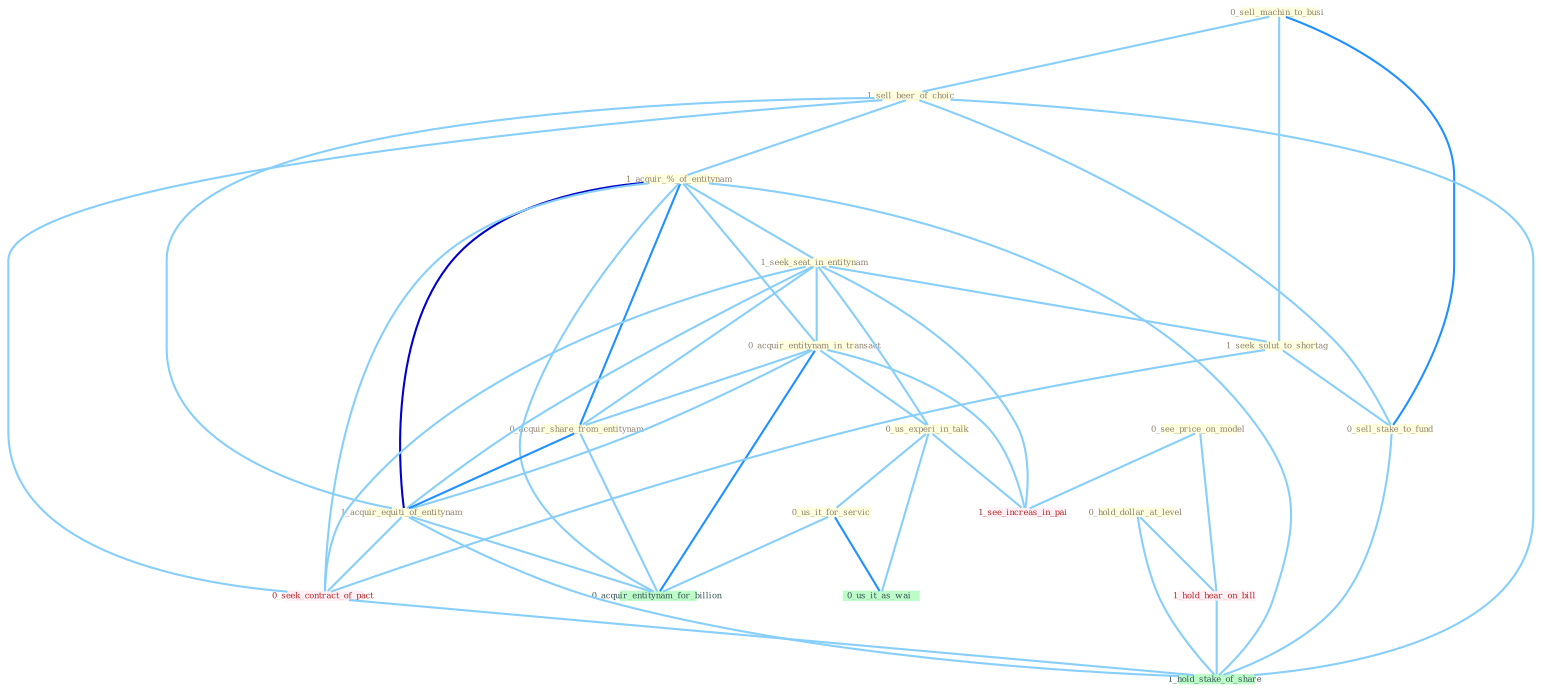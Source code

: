 Graph G{ 
    node
    [shape=polygon,style=filled,width=.5,height=.06,color="#BDFCC9",fixedsize=true,fontsize=4,
    fontcolor="#2f4f4f"];
    {node
    [color="#ffffe0", fontcolor="#8b7d6b"] "0_sell_machin_to_busi " "1_sell_beer_of_choic " "1_acquir_%_of_entitynam " "1_seek_seat_in_entitynam " "0_acquir_entitynam_in_transact " "0_hold_dollar_at_level " "1_seek_solut_to_shortag " "0_us_experi_in_talk " "0_see_price_on_model " "0_sell_stake_to_fund " "0_acquir_share_from_entitynam " "0_us_it_for_servic " "1_acquir_equiti_of_entitynam "}
{node [color="#fff0f5", fontcolor="#b22222"] "0_seek_contract_of_pact " "1_see_increas_in_pai " "1_hold_hear_on_bill "}
edge [color="#B0E2FF"];

	"0_sell_machin_to_busi " -- "1_sell_beer_of_choic " [w="1", color="#87cefa" ];
	"0_sell_machin_to_busi " -- "1_seek_solut_to_shortag " [w="1", color="#87cefa" ];
	"0_sell_machin_to_busi " -- "0_sell_stake_to_fund " [w="2", color="#1e90ff" , len=0.8];
	"1_sell_beer_of_choic " -- "1_acquir_%_of_entitynam " [w="1", color="#87cefa" ];
	"1_sell_beer_of_choic " -- "0_sell_stake_to_fund " [w="1", color="#87cefa" ];
	"1_sell_beer_of_choic " -- "1_acquir_equiti_of_entitynam " [w="1", color="#87cefa" ];
	"1_sell_beer_of_choic " -- "0_seek_contract_of_pact " [w="1", color="#87cefa" ];
	"1_sell_beer_of_choic " -- "1_hold_stake_of_share " [w="1", color="#87cefa" ];
	"1_acquir_%_of_entitynam " -- "1_seek_seat_in_entitynam " [w="1", color="#87cefa" ];
	"1_acquir_%_of_entitynam " -- "0_acquir_entitynam_in_transact " [w="1", color="#87cefa" ];
	"1_acquir_%_of_entitynam " -- "0_acquir_share_from_entitynam " [w="2", color="#1e90ff" , len=0.8];
	"1_acquir_%_of_entitynam " -- "1_acquir_equiti_of_entitynam " [w="3", color="#0000cd" , len=0.6];
	"1_acquir_%_of_entitynam " -- "0_seek_contract_of_pact " [w="1", color="#87cefa" ];
	"1_acquir_%_of_entitynam " -- "0_acquir_entitynam_for_billion " [w="1", color="#87cefa" ];
	"1_acquir_%_of_entitynam " -- "1_hold_stake_of_share " [w="1", color="#87cefa" ];
	"1_seek_seat_in_entitynam " -- "0_acquir_entitynam_in_transact " [w="1", color="#87cefa" ];
	"1_seek_seat_in_entitynam " -- "1_seek_solut_to_shortag " [w="1", color="#87cefa" ];
	"1_seek_seat_in_entitynam " -- "0_us_experi_in_talk " [w="1", color="#87cefa" ];
	"1_seek_seat_in_entitynam " -- "0_acquir_share_from_entitynam " [w="1", color="#87cefa" ];
	"1_seek_seat_in_entitynam " -- "1_acquir_equiti_of_entitynam " [w="1", color="#87cefa" ];
	"1_seek_seat_in_entitynam " -- "0_seek_contract_of_pact " [w="1", color="#87cefa" ];
	"1_seek_seat_in_entitynam " -- "1_see_increas_in_pai " [w="1", color="#87cefa" ];
	"0_acquir_entitynam_in_transact " -- "0_us_experi_in_talk " [w="1", color="#87cefa" ];
	"0_acquir_entitynam_in_transact " -- "0_acquir_share_from_entitynam " [w="1", color="#87cefa" ];
	"0_acquir_entitynam_in_transact " -- "1_acquir_equiti_of_entitynam " [w="1", color="#87cefa" ];
	"0_acquir_entitynam_in_transact " -- "0_acquir_entitynam_for_billion " [w="2", color="#1e90ff" , len=0.8];
	"0_acquir_entitynam_in_transact " -- "1_see_increas_in_pai " [w="1", color="#87cefa" ];
	"0_hold_dollar_at_level " -- "1_hold_hear_on_bill " [w="1", color="#87cefa" ];
	"0_hold_dollar_at_level " -- "1_hold_stake_of_share " [w="1", color="#87cefa" ];
	"1_seek_solut_to_shortag " -- "0_sell_stake_to_fund " [w="1", color="#87cefa" ];
	"1_seek_solut_to_shortag " -- "0_seek_contract_of_pact " [w="1", color="#87cefa" ];
	"0_us_experi_in_talk " -- "0_us_it_for_servic " [w="1", color="#87cefa" ];
	"0_us_experi_in_talk " -- "0_us_it_as_wai " [w="1", color="#87cefa" ];
	"0_us_experi_in_talk " -- "1_see_increas_in_pai " [w="1", color="#87cefa" ];
	"0_see_price_on_model " -- "1_see_increas_in_pai " [w="1", color="#87cefa" ];
	"0_see_price_on_model " -- "1_hold_hear_on_bill " [w="1", color="#87cefa" ];
	"0_sell_stake_to_fund " -- "1_hold_stake_of_share " [w="1", color="#87cefa" ];
	"0_acquir_share_from_entitynam " -- "1_acquir_equiti_of_entitynam " [w="2", color="#1e90ff" , len=0.8];
	"0_acquir_share_from_entitynam " -- "0_acquir_entitynam_for_billion " [w="1", color="#87cefa" ];
	"0_us_it_for_servic " -- "0_us_it_as_wai " [w="2", color="#1e90ff" , len=0.8];
	"0_us_it_for_servic " -- "0_acquir_entitynam_for_billion " [w="1", color="#87cefa" ];
	"1_acquir_equiti_of_entitynam " -- "0_seek_contract_of_pact " [w="1", color="#87cefa" ];
	"1_acquir_equiti_of_entitynam " -- "0_acquir_entitynam_for_billion " [w="1", color="#87cefa" ];
	"1_acquir_equiti_of_entitynam " -- "1_hold_stake_of_share " [w="1", color="#87cefa" ];
	"0_seek_contract_of_pact " -- "1_hold_stake_of_share " [w="1", color="#87cefa" ];
	"1_hold_hear_on_bill " -- "1_hold_stake_of_share " [w="1", color="#87cefa" ];
}